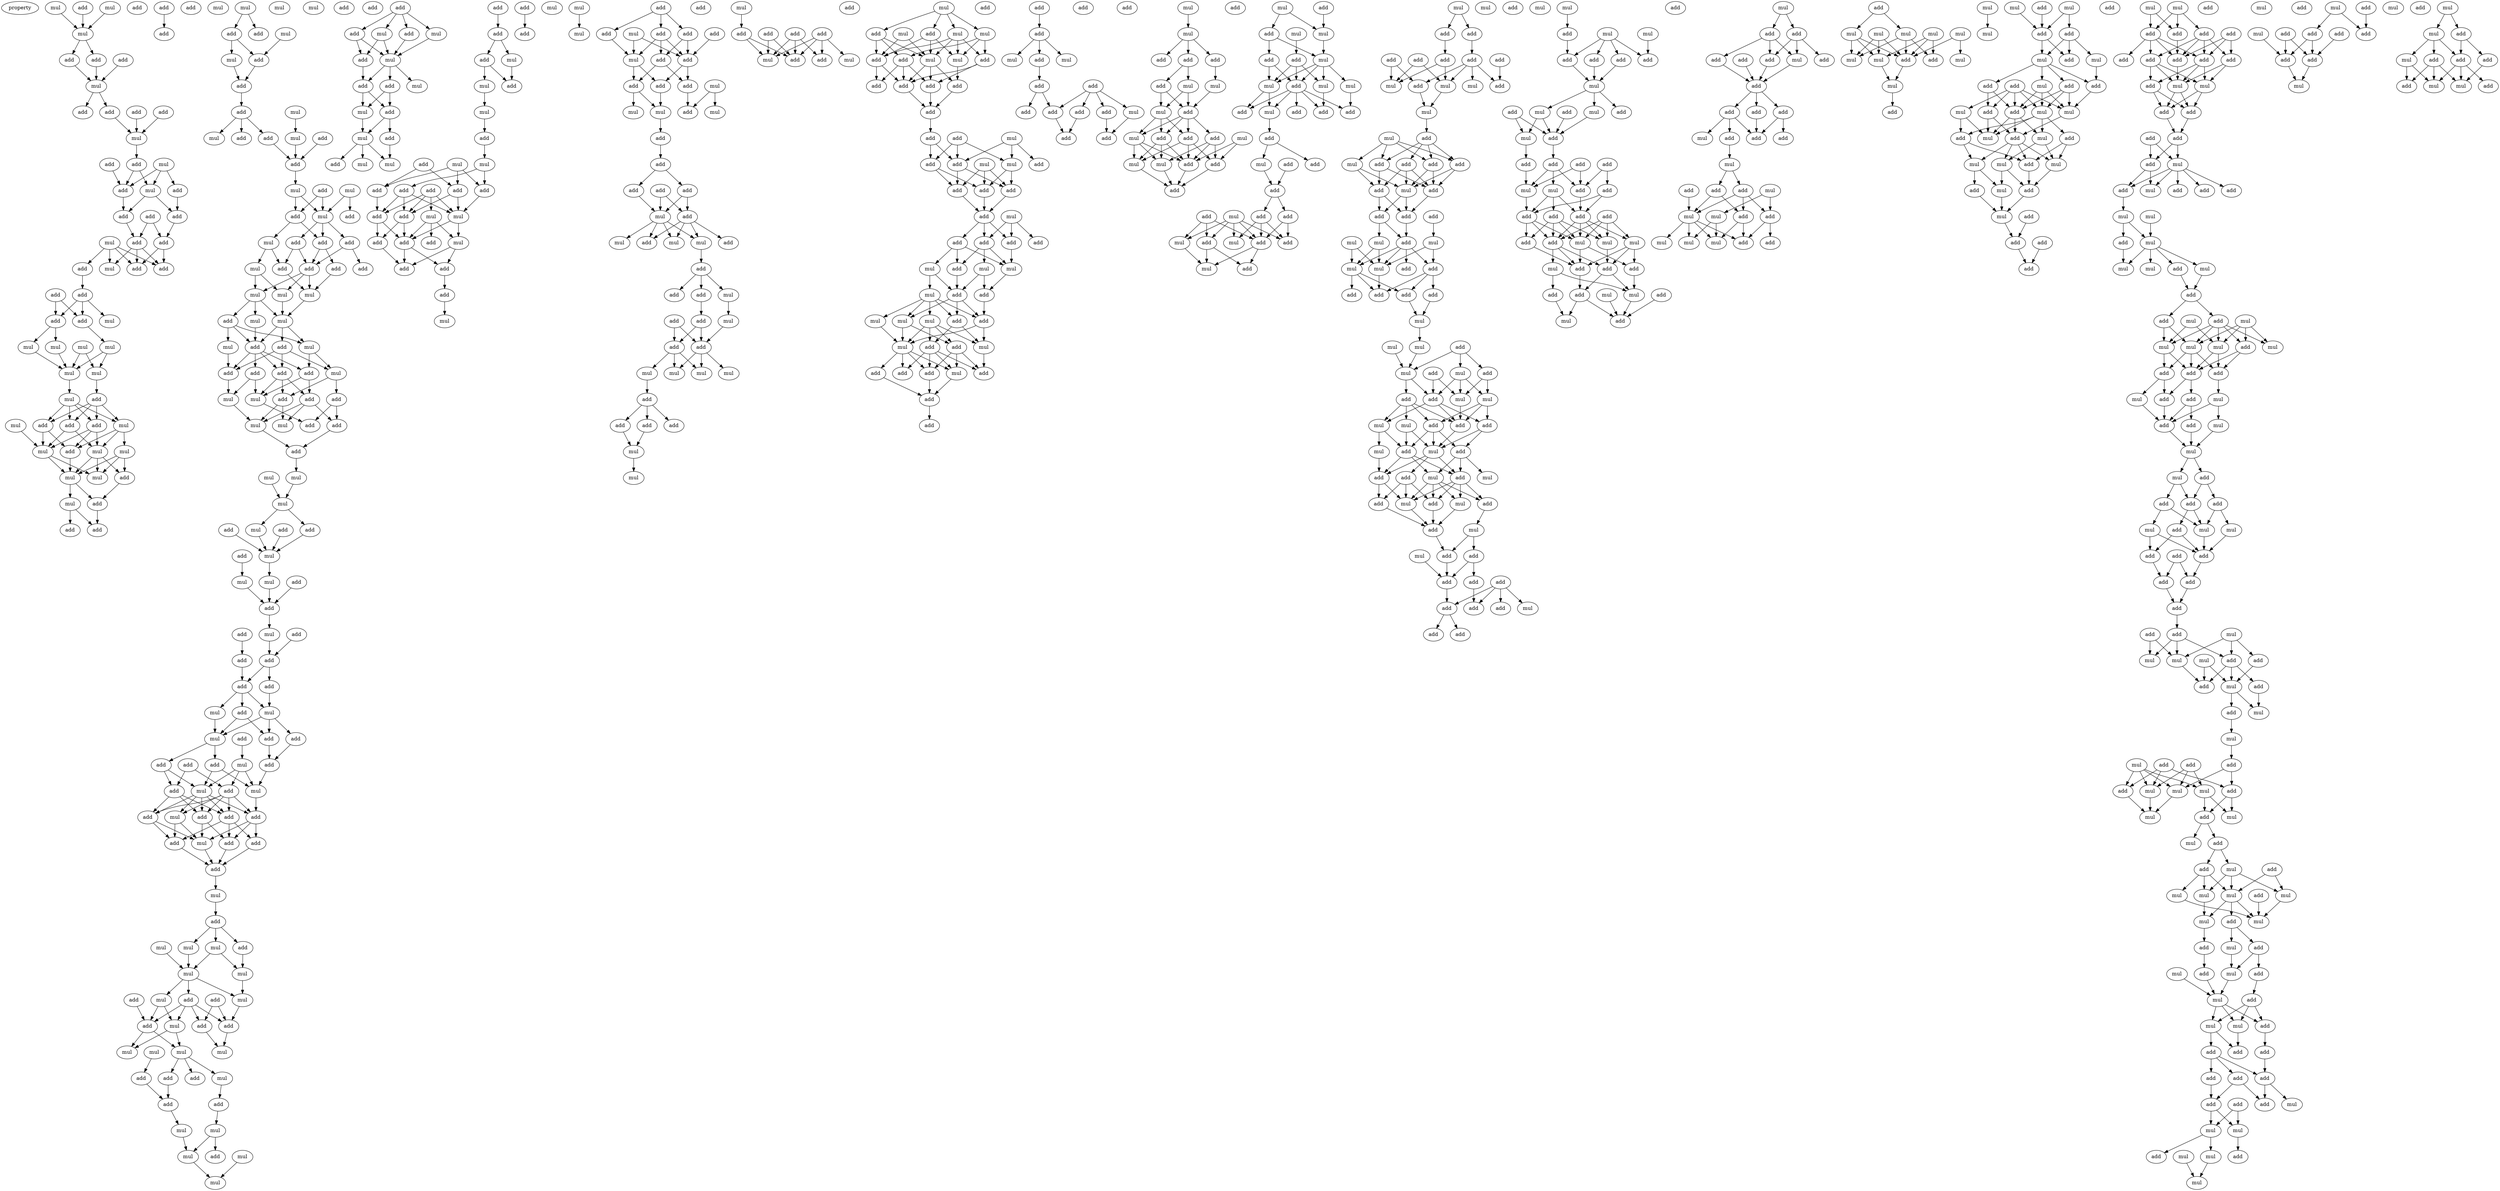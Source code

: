 digraph {
    node [fontcolor=black]
    property [mul=2,lf=1.2]
    0 [ label = mul ];
    1 [ label = add ];
    2 [ label = mul ];
    3 [ label = mul ];
    4 [ label = add ];
    5 [ label = add ];
    6 [ label = add ];
    7 [ label = add ];
    8 [ label = mul ];
    9 [ label = add ];
    10 [ label = add ];
    11 [ label = add ];
    12 [ label = add ];
    13 [ label = add ];
    14 [ label = mul ];
    15 [ label = add ];
    16 [ label = add ];
    17 [ label = mul ];
    18 [ label = add ];
    19 [ label = add ];
    20 [ label = mul ];
    21 [ label = add ];
    22 [ label = add ];
    23 [ label = add ];
    24 [ label = add ];
    25 [ label = add ];
    26 [ label = mul ];
    27 [ label = add ];
    28 [ label = add ];
    29 [ label = add ];
    30 [ label = mul ];
    31 [ label = add ];
    32 [ label = add ];
    33 [ label = add ];
    34 [ label = add ];
    35 [ label = add ];
    36 [ label = mul ];
    37 [ label = add ];
    38 [ label = mul ];
    39 [ label = mul ];
    40 [ label = mul ];
    41 [ label = mul ];
    42 [ label = mul ];
    43 [ label = mul ];
    44 [ label = add ];
    45 [ label = mul ];
    46 [ label = mul ];
    47 [ label = mul ];
    48 [ label = add ];
    49 [ label = add ];
    50 [ label = add ];
    51 [ label = mul ];
    52 [ label = mul ];
    53 [ label = mul ];
    54 [ label = add ];
    55 [ label = mul ];
    56 [ label = add ];
    57 [ label = mul ];
    58 [ label = mul ];
    59 [ label = add ];
    60 [ label = mul ];
    61 [ label = add ];
    62 [ label = add ];
    63 [ label = mul ];
    64 [ label = mul ];
    65 [ label = add ];
    66 [ label = mul ];
    67 [ label = add ];
    68 [ label = mul ];
    69 [ label = add ];
    70 [ label = mul ];
    71 [ label = add ];
    72 [ label = add ];
    73 [ label = mul ];
    74 [ label = mul ];
    75 [ label = add ];
    76 [ label = mul ];
    77 [ label = add ];
    78 [ label = add ];
    79 [ label = add ];
    80 [ label = mul ];
    81 [ label = add ];
    82 [ label = mul ];
    83 [ label = add ];
    84 [ label = add ];
    85 [ label = mul ];
    86 [ label = add ];
    87 [ label = add ];
    88 [ label = add ];
    89 [ label = mul ];
    90 [ label = mul ];
    91 [ label = add ];
    92 [ label = add ];
    93 [ label = add ];
    94 [ label = add ];
    95 [ label = mul ];
    96 [ label = mul ];
    97 [ label = mul ];
    98 [ label = mul ];
    99 [ label = add ];
    100 [ label = mul ];
    101 [ label = mul ];
    102 [ label = add ];
    103 [ label = mul ];
    104 [ label = add ];
    105 [ label = add ];
    106 [ label = add ];
    107 [ label = mul ];
    108 [ label = add ];
    109 [ label = add ];
    110 [ label = add ];
    111 [ label = add ];
    112 [ label = mul ];
    113 [ label = mul ];
    114 [ label = add ];
    115 [ label = mul ];
    116 [ label = add ];
    117 [ label = add ];
    118 [ label = mul ];
    119 [ label = add ];
    120 [ label = add ];
    121 [ label = mul ];
    122 [ label = mul ];
    123 [ label = mul ];
    124 [ label = add ];
    125 [ label = mul ];
    126 [ label = add ];
    127 [ label = add ];
    128 [ label = mul ];
    129 [ label = add ];
    130 [ label = mul ];
    131 [ label = mul ];
    132 [ label = add ];
    133 [ label = add ];
    134 [ label = add ];
    135 [ label = add ];
    136 [ label = mul ];
    137 [ label = add ];
    138 [ label = add ];
    139 [ label = add ];
    140 [ label = add ];
    141 [ label = mul ];
    142 [ label = mul ];
    143 [ label = add ];
    144 [ label = add ];
    145 [ label = mul ];
    146 [ label = add ];
    147 [ label = add ];
    148 [ label = add ];
    149 [ label = add ];
    150 [ label = add ];
    151 [ label = mul ];
    152 [ label = add ];
    153 [ label = mul ];
    154 [ label = add ];
    155 [ label = mul ];
    156 [ label = add ];
    157 [ label = add ];
    158 [ label = add ];
    159 [ label = mul ];
    160 [ label = add ];
    161 [ label = add ];
    162 [ label = mul ];
    163 [ label = add ];
    164 [ label = add ];
    165 [ label = add ];
    166 [ label = add ];
    167 [ label = mul ];
    168 [ label = add ];
    169 [ label = mul ];
    170 [ label = mul ];
    171 [ label = add ];
    172 [ label = mul ];
    173 [ label = mul ];
    174 [ label = mul ];
    175 [ label = mul ];
    176 [ label = mul ];
    177 [ label = add ];
    178 [ label = add ];
    179 [ label = add ];
    180 [ label = mul ];
    181 [ label = add ];
    182 [ label = add ];
    183 [ label = add ];
    184 [ label = mul ];
    185 [ label = mul ];
    186 [ label = mul ];
    187 [ label = mul ];
    188 [ label = add ];
    189 [ label = add ];
    190 [ label = add ];
    191 [ label = mul ];
    192 [ label = add ];
    193 [ label = add ];
    194 [ label = mul ];
    195 [ label = mul ];
    196 [ label = mul ];
    197 [ label = mul ];
    198 [ label = add ];
    199 [ label = mul ];
    200 [ label = add ];
    201 [ label = add ];
    202 [ label = add ];
    203 [ label = add ];
    204 [ label = mul ];
    205 [ label = mul ];
    206 [ label = mul ];
    207 [ label = add ];
    208 [ label = add ];
    209 [ label = mul ];
    210 [ label = add ];
    211 [ label = add ];
    212 [ label = mul ];
    213 [ label = mul ];
    214 [ label = add ];
    215 [ label = add ];
    216 [ label = mul ];
    217 [ label = add ];
    218 [ label = mul ];
    219 [ label = add ];
    220 [ label = add ];
    221 [ label = add ];
    222 [ label = mul ];
    223 [ label = mul ];
    224 [ label = add ];
    225 [ label = add ];
    226 [ label = mul ];
    227 [ label = add ];
    228 [ label = mul ];
    229 [ label = add ];
    230 [ label = mul ];
    231 [ label = add ];
    232 [ label = add ];
    233 [ label = add ];
    234 [ label = add ];
    235 [ label = add ];
    236 [ label = mul ];
    237 [ label = add ];
    238 [ label = add ];
    239 [ label = mul ];
    240 [ label = add ];
    241 [ label = add ];
    242 [ label = mul ];
    243 [ label = add ];
    244 [ label = add ];
    245 [ label = add ];
    246 [ label = mul ];
    247 [ label = add ];
    248 [ label = mul ];
    249 [ label = mul ];
    250 [ label = mul ];
    251 [ label = add ];
    252 [ label = mul ];
    253 [ label = add ];
    254 [ label = add ];
    255 [ label = add ];
    256 [ label = add ];
    257 [ label = add ];
    258 [ label = add ];
    259 [ label = mul ];
    260 [ label = mul ];
    261 [ label = add ];
    262 [ label = add ];
    263 [ label = add ];
    264 [ label = mul ];
    265 [ label = mul ];
    266 [ label = mul ];
    267 [ label = add ];
    268 [ label = add ];
    269 [ label = add ];
    270 [ label = add ];
    271 [ label = add ];
    272 [ label = add ];
    273 [ label = add ];
    274 [ label = mul ];
    275 [ label = add ];
    276 [ label = mul ];
    277 [ label = mul ];
    278 [ label = mul ];
    279 [ label = add ];
    280 [ label = add ];
    281 [ label = add ];
    282 [ label = add ];
    283 [ label = mul ];
    284 [ label = add ];
    285 [ label = mul ];
    286 [ label = add ];
    287 [ label = add ];
    288 [ label = add ];
    289 [ label = add ];
    290 [ label = mul ];
    291 [ label = mul ];
    292 [ label = mul ];
    293 [ label = mul ];
    294 [ label = add ];
    295 [ label = add ];
    296 [ label = add ];
    297 [ label = add ];
    298 [ label = mul ];
    299 [ label = mul ];
    300 [ label = mul ];
    301 [ label = add ];
    302 [ label = add ];
    303 [ label = add ];
    304 [ label = add ];
    305 [ label = add ];
    306 [ label = mul ];
    307 [ label = mul ];
    308 [ label = add ];
    309 [ label = add ];
    310 [ label = mul ];
    311 [ label = mul ];
    312 [ label = mul ];
    313 [ label = mul ];
    314 [ label = add ];
    315 [ label = add ];
    316 [ label = add ];
    317 [ label = add ];
    318 [ label = mul ];
    319 [ label = mul ];
    320 [ label = add ];
    321 [ label = add ];
    322 [ label = add ];
    323 [ label = add ];
    324 [ label = add ];
    325 [ label = add ];
    326 [ label = add ];
    327 [ label = add ];
    328 [ label = add ];
    329 [ label = mul ];
    330 [ label = mul ];
    331 [ label = add ];
    332 [ label = add ];
    333 [ label = mul ];
    334 [ label = add ];
    335 [ label = add ];
    336 [ label = add ];
    337 [ label = add ];
    338 [ label = add ];
    339 [ label = mul ];
    340 [ label = add ];
    341 [ label = add ];
    342 [ label = add ];
    343 [ label = add ];
    344 [ label = add ];
    345 [ label = mul ];
    346 [ label = mul ];
    347 [ label = mul ];
    348 [ label = mul ];
    349 [ label = add ];
    350 [ label = add ];
    351 [ label = add ];
    352 [ label = add ];
    353 [ label = mul ];
    354 [ label = mul ];
    355 [ label = mul ];
    356 [ label = add ];
    357 [ label = mul ];
    358 [ label = add ];
    359 [ label = mul ];
    360 [ label = add ];
    361 [ label = add ];
    362 [ label = add ];
    363 [ label = add ];
    364 [ label = mul ];
    365 [ label = add ];
    366 [ label = add ];
    367 [ label = add ];
    368 [ label = add ];
    369 [ label = add ];
    370 [ label = add ];
    371 [ label = mul ];
    372 [ label = add ];
    373 [ label = mul ];
    374 [ label = add ];
    375 [ label = add ];
    376 [ label = add ];
    377 [ label = add ];
    378 [ label = add ];
    379 [ label = add ];
    380 [ label = mul ];
    381 [ label = add ];
    382 [ label = mul ];
    383 [ label = add ];
    384 [ label = mul ];
    385 [ label = add ];
    386 [ label = add ];
    387 [ label = add ];
    388 [ label = add ];
    389 [ label = add ];
    390 [ label = mul ];
    391 [ label = mul ];
    392 [ label = mul ];
    393 [ label = add ];
    394 [ label = add ];
    395 [ label = add ];
    396 [ label = add ];
    397 [ label = mul ];
    398 [ label = mul ];
    399 [ label = mul ];
    400 [ label = mul ];
    401 [ label = add ];
    402 [ label = add ];
    403 [ label = add ];
    404 [ label = mul ];
    405 [ label = add ];
    406 [ label = add ];
    407 [ label = mul ];
    408 [ label = mul ];
    409 [ label = add ];
    410 [ label = mul ];
    411 [ label = add ];
    412 [ label = add ];
    413 [ label = mul ];
    414 [ label = mul ];
    415 [ label = mul ];
    416 [ label = add ];
    417 [ label = mul ];
    418 [ label = add ];
    419 [ label = add ];
    420 [ label = add ];
    421 [ label = add ];
    422 [ label = mul ];
    423 [ label = add ];
    424 [ label = add ];
    425 [ label = add ];
    426 [ label = add ];
    427 [ label = add ];
    428 [ label = add ];
    429 [ label = mul ];
    430 [ label = add ];
    431 [ label = mul ];
    432 [ label = add ];
    433 [ label = add ];
    434 [ label = mul ];
    435 [ label = mul ];
    436 [ label = add ];
    437 [ label = mul ];
    438 [ label = add ];
    439 [ label = add ];
    440 [ label = add ];
    441 [ label = add ];
    442 [ label = add ];
    443 [ label = add ];
    444 [ label = add ];
    445 [ label = mul ];
    446 [ label = add ];
    447 [ label = mul ];
    448 [ label = mul ];
    449 [ label = add ];
    450 [ label = mul ];
    451 [ label = mul ];
    452 [ label = add ];
    453 [ label = mul ];
    454 [ label = add ];
    455 [ label = add ];
    456 [ label = add ];
    457 [ label = add ];
    458 [ label = mul ];
    459 [ label = add ];
    460 [ label = mul ];
    461 [ label = add ];
    462 [ label = add ];
    463 [ label = add ];
    464 [ label = add ];
    465 [ label = add ];
    466 [ label = mul ];
    467 [ label = add ];
    468 [ label = mul ];
    469 [ label = mul ];
    470 [ label = mul ];
    471 [ label = add ];
    472 [ label = mul ];
    473 [ label = add ];
    474 [ label = add ];
    475 [ label = add ];
    476 [ label = add ];
    477 [ label = mul ];
    478 [ label = add ];
    479 [ label = mul ];
    480 [ label = mul ];
    481 [ label = mul ];
    482 [ label = add ];
    483 [ label = add ];
    484 [ label = mul ];
    485 [ label = mul ];
    486 [ label = add ];
    487 [ label = add ];
    488 [ label = add ];
    489 [ label = mul ];
    490 [ label = mul ];
    491 [ label = mul ];
    492 [ label = mul ];
    493 [ label = add ];
    494 [ label = add ];
    495 [ label = add ];
    496 [ label = mul ];
    497 [ label = add ];
    498 [ label = mul ];
    499 [ label = add ];
    500 [ label = mul ];
    501 [ label = add ];
    502 [ label = mul ];
    503 [ label = add ];
    504 [ label = add ];
    505 [ label = add ];
    506 [ label = add ];
    507 [ label = mul ];
    508 [ label = add ];
    509 [ label = mul ];
    510 [ label = add ];
    511 [ label = mul ];
    512 [ label = add ];
    513 [ label = add ];
    514 [ label = mul ];
    515 [ label = add ];
    516 [ label = add ];
    517 [ label = add ];
    518 [ label = add ];
    519 [ label = add ];
    520 [ label = add ];
    521 [ label = mul ];
    522 [ label = add ];
    523 [ label = add ];
    524 [ label = mul ];
    525 [ label = mul ];
    526 [ label = mul ];
    527 [ label = add ];
    528 [ label = add ];
    529 [ label = add ];
    530 [ label = add ];
    531 [ label = add ];
    532 [ label = add ];
    533 [ label = mul ];
    534 [ label = add ];
    535 [ label = add ];
    536 [ label = mul ];
    537 [ label = mul ];
    538 [ label = add ];
    539 [ label = mul ];
    540 [ label = add ];
    541 [ label = add ];
    542 [ label = add ];
    543 [ label = add ];
    544 [ label = add ];
    545 [ label = mul ];
    546 [ label = mul ];
    547 [ label = add ];
    548 [ label = add ];
    549 [ label = add ];
    550 [ label = add ];
    551 [ label = add ];
    552 [ label = add ];
    553 [ label = mul ];
    554 [ label = mul ];
    555 [ label = add ];
    556 [ label = add ];
    557 [ label = mul ];
    558 [ label = mul ];
    559 [ label = add ];
    560 [ label = add ];
    561 [ label = add ];
    562 [ label = add ];
    563 [ label = mul ];
    564 [ label = mul ];
    565 [ label = add ];
    566 [ label = add ];
    567 [ label = mul ];
    568 [ label = add ];
    569 [ label = mul ];
    570 [ label = add ];
    571 [ label = add ];
    572 [ label = add ];
    573 [ label = mul ];
    574 [ label = add ];
    575 [ label = add ];
    576 [ label = add ];
    577 [ label = add ];
    578 [ label = add ];
    579 [ label = add ];
    580 [ label = add ];
    581 [ label = mul ];
    582 [ label = add ];
    583 [ label = add ];
    584 [ label = add ];
    585 [ label = mul ];
    586 [ label = add ];
    587 [ label = add ];
    588 [ label = add ];
    589 [ label = mul ];
    590 [ label = mul ];
    591 [ label = add ];
    592 [ label = add ];
    593 [ label = mul ];
    594 [ label = mul ];
    595 [ label = add ];
    596 [ label = add ];
    597 [ label = mul ];
    598 [ label = mul ];
    599 [ label = add ];
    600 [ label = mul ];
    601 [ label = mul ];
    602 [ label = mul ];
    603 [ label = mul ];
    604 [ label = mul ];
    605 [ label = mul ];
    606 [ label = mul ];
    607 [ label = add ];
    608 [ label = mul ];
    609 [ label = add ];
    610 [ label = mul ];
    611 [ label = add ];
    612 [ label = mul ];
    613 [ label = add ];
    614 [ label = mul ];
    615 [ label = mul ];
    616 [ label = mul ];
    617 [ label = add ];
    618 [ label = add ];
    619 [ label = add ];
    620 [ label = add ];
    621 [ label = mul ];
    622 [ label = mul ];
    623 [ label = add ];
    624 [ label = add ];
    625 [ label = add ];
    626 [ label = add ];
    627 [ label = mul ];
    628 [ label = add ];
    629 [ label = add ];
    630 [ label = mul ];
    631 [ label = mul ];
    632 [ label = mul ];
    633 [ label = add ];
    634 [ label = mul ];
    635 [ label = mul ];
    636 [ label = add ];
    637 [ label = add ];
    638 [ label = mul ];
    639 [ label = mul ];
    640 [ label = add ];
    641 [ label = mul ];
    642 [ label = add ];
    643 [ label = add ];
    644 [ label = mul ];
    645 [ label = mul ];
    646 [ label = add ];
    647 [ label = add ];
    648 [ label = add ];
    649 [ label = mul ];
    650 [ label = mul ];
    651 [ label = add ];
    652 [ label = add ];
    653 [ label = add ];
    654 [ label = add ];
    655 [ label = add ];
    656 [ label = add ];
    657 [ label = add ];
    658 [ label = add ];
    659 [ label = add ];
    660 [ label = add ];
    661 [ label = mul ];
    662 [ label = add ];
    663 [ label = mul ];
    664 [ label = add ];
    665 [ label = add ];
    666 [ label = add ];
    667 [ label = add ];
    668 [ label = add ];
    669 [ label = add ];
    670 [ label = mul ];
    671 [ label = mul ];
    672 [ label = add ];
    673 [ label = add ];
    674 [ label = add ];
    675 [ label = add ];
    676 [ label = mul ];
    677 [ label = mul ];
    678 [ label = mul ];
    679 [ label = add ];
    680 [ label = mul ];
    681 [ label = add ];
    682 [ label = mul ];
    683 [ label = mul ];
    684 [ label = add ];
    685 [ label = add ];
    686 [ label = mul ];
    687 [ label = mul ];
    688 [ label = add ];
    689 [ label = mul ];
    690 [ label = mul ];
    691 [ label = mul ];
    692 [ label = add ];
    693 [ label = mul ];
    694 [ label = add ];
    695 [ label = add ];
    696 [ label = add ];
    697 [ label = add ];
    698 [ label = add ];
    699 [ label = mul ];
    700 [ label = mul ];
    701 [ label = add ];
    702 [ label = add ];
    703 [ label = mul ];
    704 [ label = mul ];
    705 [ label = add ];
    706 [ label = mul ];
    707 [ label = add ];
    708 [ label = add ];
    709 [ label = add ];
    710 [ label = mul ];
    711 [ label = mul ];
    712 [ label = add ];
    713 [ label = mul ];
    714 [ label = add ];
    715 [ label = add ];
    716 [ label = add ];
    717 [ label = add ];
    718 [ label = add ];
    719 [ label = add ];
    720 [ label = mul ];
    721 [ label = add ];
    722 [ label = add ];
    723 [ label = mul ];
    724 [ label = add ];
    725 [ label = mul ];
    726 [ label = mul ];
    727 [ label = add ];
    728 [ label = add ];
    729 [ label = mul ];
    730 [ label = add ];
    731 [ label = mul ];
    732 [ label = add ];
    733 [ label = mul ];
    734 [ label = add ];
    735 [ label = add ];
    736 [ label = mul ];
    737 [ label = add ];
    738 [ label = mul ];
    739 [ label = mul ];
    740 [ label = mul ];
    741 [ label = add ];
    742 [ label = add ];
    743 [ label = mul ];
    744 [ label = add ];
    745 [ label = mul ];
    746 [ label = mul ];
    747 [ label = mul ];
    748 [ label = add ];
    749 [ label = add ];
    750 [ label = mul ];
    751 [ label = add ];
    752 [ label = mul ];
    753 [ label = mul ];
    754 [ label = mul ];
    755 [ label = mul ];
    756 [ label = add ];
    757 [ label = mul ];
    758 [ label = mul ];
    759 [ label = add ];
    760 [ label = mul ];
    761 [ label = add ];
    762 [ label = add ];
    763 [ label = add ];
    764 [ label = add ];
    765 [ label = mul ];
    766 [ label = add ];
    767 [ label = mul ];
    768 [ label = mul ];
    769 [ label = add ];
    770 [ label = mul ];
    771 [ label = add ];
    772 [ label = mul ];
    773 [ label = add ];
    774 [ label = add ];
    775 [ label = add ];
    776 [ label = add ];
    777 [ label = add ];
    778 [ label = add ];
    779 [ label = add ];
    780 [ label = add ];
    781 [ label = add ];
    782 [ label = mul ];
    783 [ label = mul ];
    784 [ label = mul ];
    785 [ label = mul ];
    786 [ label = add ];
    787 [ label = add ];
    788 [ label = mul ];
    789 [ label = mul ];
    790 [ label = mul ];
    791 [ label = add ];
    792 [ label = mul ];
    793 [ label = add ];
    794 [ label = add ];
    795 [ label = add ];
    796 [ label = add ];
    797 [ label = add ];
    798 [ label = add ];
    799 [ label = mul ];
    800 [ label = mul ];
    801 [ label = add ];
    802 [ label = mul ];
    803 [ label = mul ];
    804 [ label = add ];
    805 [ label = add ];
    806 [ label = mul ];
    807 [ label = add ];
    808 [ label = add ];
    809 [ label = mul ];
    810 [ label = mul ];
    811 [ label = add ];
    812 [ label = add ];
    0 -> 3 [ name = 0 ];
    1 -> 3 [ name = 1 ];
    2 -> 3 [ name = 2 ];
    3 -> 4 [ name = 3 ];
    3 -> 6 [ name = 4 ];
    4 -> 8 [ name = 5 ];
    6 -> 8 [ name = 6 ];
    7 -> 8 [ name = 7 ];
    8 -> 10 [ name = 8 ];
    8 -> 13 [ name = 9 ];
    9 -> 15 [ name = 10 ];
    11 -> 14 [ name = 11 ];
    12 -> 14 [ name = 12 ];
    13 -> 14 [ name = 13 ];
    14 -> 18 [ name = 14 ];
    16 -> 19 [ name = 15 ];
    17 -> 19 [ name = 16 ];
    17 -> 20 [ name = 17 ];
    17 -> 21 [ name = 18 ];
    18 -> 19 [ name = 19 ];
    18 -> 20 [ name = 20 ];
    19 -> 24 [ name = 21 ];
    20 -> 22 [ name = 22 ];
    20 -> 24 [ name = 23 ];
    21 -> 22 [ name = 24 ];
    22 -> 27 [ name = 25 ];
    23 -> 25 [ name = 26 ];
    23 -> 27 [ name = 27 ];
    24 -> 25 [ name = 28 ];
    25 -> 29 [ name = 29 ];
    25 -> 30 [ name = 30 ];
    25 -> 31 [ name = 31 ];
    26 -> 28 [ name = 32 ];
    26 -> 29 [ name = 33 ];
    26 -> 30 [ name = 34 ];
    26 -> 31 [ name = 35 ];
    27 -> 29 [ name = 36 ];
    27 -> 31 [ name = 37 ];
    28 -> 32 [ name = 38 ];
    32 -> 34 [ name = 39 ];
    32 -> 35 [ name = 40 ];
    32 -> 36 [ name = 41 ];
    33 -> 34 [ name = 42 ];
    33 -> 35 [ name = 43 ];
    34 -> 38 [ name = 44 ];
    35 -> 39 [ name = 45 ];
    35 -> 41 [ name = 46 ];
    38 -> 42 [ name = 47 ];
    38 -> 43 [ name = 48 ];
    39 -> 43 [ name = 49 ];
    40 -> 42 [ name = 50 ];
    40 -> 43 [ name = 51 ];
    41 -> 43 [ name = 52 ];
    42 -> 44 [ name = 53 ];
    43 -> 45 [ name = 54 ];
    44 -> 47 [ name = 55 ];
    44 -> 48 [ name = 56 ];
    44 -> 49 [ name = 57 ];
    44 -> 50 [ name = 58 ];
    45 -> 47 [ name = 59 ];
    45 -> 48 [ name = 60 ];
    45 -> 49 [ name = 61 ];
    45 -> 50 [ name = 62 ];
    46 -> 51 [ name = 63 ];
    47 -> 52 [ name = 64 ];
    47 -> 53 [ name = 65 ];
    47 -> 54 [ name = 66 ];
    48 -> 51 [ name = 67 ];
    48 -> 53 [ name = 68 ];
    48 -> 54 [ name = 69 ];
    49 -> 51 [ name = 70 ];
    49 -> 53 [ name = 71 ];
    50 -> 51 [ name = 72 ];
    50 -> 54 [ name = 73 ];
    51 -> 55 [ name = 74 ];
    51 -> 57 [ name = 75 ];
    52 -> 55 [ name = 76 ];
    52 -> 56 [ name = 77 ];
    52 -> 57 [ name = 78 ];
    53 -> 55 [ name = 79 ];
    53 -> 56 [ name = 80 ];
    53 -> 57 [ name = 81 ];
    54 -> 55 [ name = 82 ];
    55 -> 58 [ name = 83 ];
    55 -> 59 [ name = 84 ];
    56 -> 59 [ name = 85 ];
    58 -> 61 [ name = 86 ];
    58 -> 62 [ name = 87 ];
    59 -> 62 [ name = 88 ];
    63 -> 65 [ name = 89 ];
    63 -> 67 [ name = 90 ];
    66 -> 69 [ name = 91 ];
    67 -> 68 [ name = 92 ];
    67 -> 69 [ name = 93 ];
    68 -> 71 [ name = 94 ];
    69 -> 71 [ name = 95 ];
    71 -> 72 [ name = 96 ];
    72 -> 74 [ name = 97 ];
    72 -> 75 [ name = 98 ];
    72 -> 77 [ name = 99 ];
    73 -> 76 [ name = 100 ];
    75 -> 79 [ name = 101 ];
    76 -> 79 [ name = 102 ];
    78 -> 79 [ name = 103 ];
    79 -> 82 [ name = 104 ];
    80 -> 84 [ name = 105 ];
    80 -> 85 [ name = 106 ];
    81 -> 83 [ name = 107 ];
    81 -> 85 [ name = 108 ];
    82 -> 83 [ name = 109 ];
    82 -> 85 [ name = 110 ];
    83 -> 88 [ name = 111 ];
    83 -> 89 [ name = 112 ];
    85 -> 86 [ name = 113 ];
    85 -> 87 [ name = 114 ];
    85 -> 88 [ name = 115 ];
    86 -> 91 [ name = 116 ];
    86 -> 92 [ name = 117 ];
    87 -> 92 [ name = 118 ];
    87 -> 93 [ name = 119 ];
    88 -> 92 [ name = 120 ];
    88 -> 94 [ name = 121 ];
    89 -> 90 [ name = 122 ];
    89 -> 91 [ name = 123 ];
    90 -> 96 [ name = 124 ];
    90 -> 97 [ name = 125 ];
    91 -> 95 [ name = 126 ];
    92 -> 95 [ name = 127 ];
    92 -> 96 [ name = 128 ];
    92 -> 97 [ name = 129 ];
    94 -> 95 [ name = 130 ];
    95 -> 100 [ name = 131 ];
    96 -> 100 [ name = 132 ];
    97 -> 98 [ name = 133 ];
    97 -> 99 [ name = 134 ];
    97 -> 100 [ name = 135 ];
    98 -> 104 [ name = 136 ];
    99 -> 101 [ name = 137 ];
    99 -> 103 [ name = 138 ];
    99 -> 104 [ name = 139 ];
    100 -> 101 [ name = 140 ];
    100 -> 102 [ name = 141 ];
    100 -> 104 [ name = 142 ];
    101 -> 106 [ name = 143 ];
    101 -> 107 [ name = 144 ];
    102 -> 107 [ name = 145 ];
    102 -> 108 [ name = 146 ];
    102 -> 109 [ name = 147 ];
    103 -> 109 [ name = 148 ];
    104 -> 105 [ name = 149 ];
    104 -> 106 [ name = 150 ];
    104 -> 108 [ name = 151 ];
    104 -> 109 [ name = 152 ];
    105 -> 112 [ name = 153 ];
    105 -> 113 [ name = 154 ];
    106 -> 110 [ name = 155 ];
    106 -> 112 [ name = 156 ];
    107 -> 111 [ name = 157 ];
    107 -> 114 [ name = 158 ];
    108 -> 110 [ name = 159 ];
    108 -> 112 [ name = 160 ];
    108 -> 114 [ name = 161 ];
    109 -> 113 [ name = 162 ];
    110 -> 115 [ name = 163 ];
    110 -> 116 [ name = 164 ];
    110 -> 118 [ name = 165 ];
    111 -> 116 [ name = 166 ];
    111 -> 117 [ name = 167 ];
    112 -> 117 [ name = 168 ];
    113 -> 115 [ name = 169 ];
    114 -> 115 [ name = 170 ];
    114 -> 118 [ name = 171 ];
    115 -> 119 [ name = 172 ];
    116 -> 119 [ name = 173 ];
    119 -> 122 [ name = 174 ];
    121 -> 123 [ name = 175 ];
    122 -> 123 [ name = 176 ];
    123 -> 125 [ name = 177 ];
    123 -> 127 [ name = 178 ];
    124 -> 128 [ name = 179 ];
    125 -> 128 [ name = 180 ];
    126 -> 128 [ name = 181 ];
    127 -> 128 [ name = 182 ];
    128 -> 131 [ name = 183 ];
    129 -> 130 [ name = 184 ];
    130 -> 133 [ name = 185 ];
    131 -> 133 [ name = 186 ];
    132 -> 133 [ name = 187 ];
    133 -> 136 [ name = 188 ];
    134 -> 138 [ name = 189 ];
    135 -> 137 [ name = 190 ];
    136 -> 138 [ name = 191 ];
    137 -> 139 [ name = 192 ];
    138 -> 139 [ name = 193 ];
    138 -> 140 [ name = 194 ];
    139 -> 141 [ name = 195 ];
    139 -> 142 [ name = 196 ];
    139 -> 143 [ name = 197 ];
    140 -> 142 [ name = 198 ];
    141 -> 145 [ name = 199 ];
    142 -> 144 [ name = 200 ];
    142 -> 145 [ name = 201 ];
    142 -> 147 [ name = 202 ];
    143 -> 145 [ name = 203 ];
    143 -> 147 [ name = 204 ];
    144 -> 152 [ name = 205 ];
    145 -> 148 [ name = 206 ];
    145 -> 150 [ name = 207 ];
    146 -> 151 [ name = 208 ];
    147 -> 152 [ name = 209 ];
    148 -> 153 [ name = 210 ];
    148 -> 155 [ name = 211 ];
    149 -> 154 [ name = 212 ];
    149 -> 156 [ name = 213 ];
    150 -> 155 [ name = 214 ];
    150 -> 156 [ name = 215 ];
    151 -> 153 [ name = 216 ];
    151 -> 154 [ name = 217 ];
    151 -> 155 [ name = 218 ];
    152 -> 153 [ name = 219 ];
    153 -> 157 [ name = 220 ];
    154 -> 157 [ name = 221 ];
    154 -> 158 [ name = 222 ];
    154 -> 159 [ name = 223 ];
    154 -> 160 [ name = 224 ];
    154 -> 161 [ name = 225 ];
    155 -> 157 [ name = 226 ];
    155 -> 158 [ name = 227 ];
    155 -> 159 [ name = 228 ];
    155 -> 160 [ name = 229 ];
    155 -> 161 [ name = 230 ];
    156 -> 158 [ name = 231 ];
    156 -> 160 [ name = 232 ];
    156 -> 161 [ name = 233 ];
    157 -> 162 [ name = 234 ];
    157 -> 164 [ name = 235 ];
    157 -> 165 [ name = 236 ];
    158 -> 162 [ name = 237 ];
    158 -> 165 [ name = 238 ];
    159 -> 162 [ name = 239 ];
    159 -> 163 [ name = 240 ];
    160 -> 163 [ name = 241 ];
    160 -> 164 [ name = 242 ];
    160 -> 165 [ name = 243 ];
    161 -> 162 [ name = 244 ];
    161 -> 163 [ name = 245 ];
    162 -> 166 [ name = 246 ];
    163 -> 166 [ name = 247 ];
    164 -> 166 [ name = 248 ];
    165 -> 166 [ name = 249 ];
    166 -> 167 [ name = 250 ];
    167 -> 168 [ name = 251 ];
    168 -> 170 [ name = 252 ];
    168 -> 171 [ name = 253 ];
    168 -> 172 [ name = 254 ];
    169 -> 173 [ name = 255 ];
    170 -> 173 [ name = 256 ];
    171 -> 174 [ name = 257 ];
    172 -> 173 [ name = 258 ];
    172 -> 174 [ name = 259 ];
    173 -> 175 [ name = 260 ];
    173 -> 176 [ name = 261 ];
    173 -> 177 [ name = 262 ];
    174 -> 176 [ name = 263 ];
    175 -> 180 [ name = 264 ];
    175 -> 181 [ name = 265 ];
    176 -> 183 [ name = 266 ];
    177 -> 180 [ name = 267 ];
    177 -> 181 [ name = 268 ];
    177 -> 182 [ name = 269 ];
    177 -> 183 [ name = 270 ];
    178 -> 182 [ name = 271 ];
    178 -> 183 [ name = 272 ];
    179 -> 181 [ name = 273 ];
    180 -> 184 [ name = 274 ];
    180 -> 187 [ name = 275 ];
    181 -> 184 [ name = 276 ];
    181 -> 187 [ name = 277 ];
    182 -> 185 [ name = 278 ];
    183 -> 185 [ name = 279 ];
    186 -> 189 [ name = 280 ];
    187 -> 188 [ name = 281 ];
    187 -> 190 [ name = 282 ];
    187 -> 191 [ name = 283 ];
    188 -> 193 [ name = 284 ];
    189 -> 193 [ name = 285 ];
    191 -> 192 [ name = 286 ];
    192 -> 195 [ name = 287 ];
    193 -> 194 [ name = 288 ];
    194 -> 197 [ name = 289 ];
    195 -> 197 [ name = 290 ];
    195 -> 198 [ name = 291 ];
    196 -> 199 [ name = 292 ];
    197 -> 199 [ name = 293 ];
    201 -> 202 [ name = 294 ];
    201 -> 203 [ name = 295 ];
    201 -> 204 [ name = 296 ];
    201 -> 205 [ name = 297 ];
    202 -> 206 [ name = 298 ];
    202 -> 207 [ name = 299 ];
    203 -> 206 [ name = 300 ];
    204 -> 206 [ name = 301 ];
    204 -> 207 [ name = 302 ];
    205 -> 206 [ name = 303 ];
    206 -> 208 [ name = 304 ];
    206 -> 209 [ name = 305 ];
    206 -> 210 [ name = 306 ];
    207 -> 208 [ name = 307 ];
    208 -> 211 [ name = 308 ];
    208 -> 212 [ name = 309 ];
    210 -> 211 [ name = 310 ];
    210 -> 212 [ name = 311 ];
    211 -> 213 [ name = 312 ];
    211 -> 214 [ name = 313 ];
    212 -> 213 [ name = 314 ];
    213 -> 216 [ name = 315 ];
    213 -> 217 [ name = 316 ];
    213 -> 218 [ name = 317 ];
    214 -> 218 [ name = 318 ];
    215 -> 219 [ name = 319 ];
    219 -> 220 [ name = 320 ];
    219 -> 222 [ name = 321 ];
    220 -> 223 [ name = 322 ];
    220 -> 224 [ name = 323 ];
    221 -> 225 [ name = 324 ];
    222 -> 224 [ name = 325 ];
    223 -> 226 [ name = 326 ];
    226 -> 227 [ name = 327 ];
    227 -> 230 [ name = 328 ];
    228 -> 232 [ name = 329 ];
    228 -> 234 [ name = 330 ];
    228 -> 235 [ name = 331 ];
    229 -> 234 [ name = 332 ];
    229 -> 235 [ name = 333 ];
    230 -> 232 [ name = 334 ];
    230 -> 233 [ name = 335 ];
    231 -> 236 [ name = 336 ];
    231 -> 237 [ name = 337 ];
    231 -> 238 [ name = 338 ];
    231 -> 239 [ name = 339 ];
    232 -> 236 [ name = 340 ];
    233 -> 236 [ name = 341 ];
    233 -> 237 [ name = 342 ];
    233 -> 238 [ name = 343 ];
    234 -> 236 [ name = 344 ];
    234 -> 237 [ name = 345 ];
    235 -> 238 [ name = 346 ];
    236 -> 240 [ name = 347 ];
    236 -> 242 [ name = 348 ];
    237 -> 240 [ name = 349 ];
    237 -> 243 [ name = 350 ];
    238 -> 240 [ name = 351 ];
    238 -> 243 [ name = 352 ];
    239 -> 240 [ name = 353 ];
    239 -> 241 [ name = 354 ];
    239 -> 242 [ name = 355 ];
    240 -> 244 [ name = 356 ];
    240 -> 245 [ name = 357 ];
    242 -> 244 [ name = 358 ];
    242 -> 245 [ name = 359 ];
    243 -> 245 [ name = 360 ];
    244 -> 247 [ name = 361 ];
    247 -> 249 [ name = 362 ];
    248 -> 250 [ name = 363 ];
    251 -> 253 [ name = 364 ];
    251 -> 254 [ name = 365 ];
    251 -> 255 [ name = 366 ];
    252 -> 257 [ name = 367 ];
    252 -> 259 [ name = 368 ];
    253 -> 257 [ name = 369 ];
    253 -> 258 [ name = 370 ];
    253 -> 259 [ name = 371 ];
    254 -> 257 [ name = 372 ];
    254 -> 258 [ name = 373 ];
    255 -> 259 [ name = 374 ];
    256 -> 257 [ name = 375 ];
    257 -> 262 [ name = 376 ];
    257 -> 263 [ name = 377 ];
    258 -> 261 [ name = 378 ];
    258 -> 263 [ name = 379 ];
    259 -> 261 [ name = 380 ];
    259 -> 262 [ name = 381 ];
    260 -> 264 [ name = 382 ];
    260 -> 267 [ name = 383 ];
    261 -> 265 [ name = 384 ];
    261 -> 266 [ name = 385 ];
    262 -> 266 [ name = 386 ];
    263 -> 267 [ name = 387 ];
    266 -> 268 [ name = 388 ];
    268 -> 269 [ name = 389 ];
    269 -> 271 [ name = 390 ];
    269 -> 272 [ name = 391 ];
    270 -> 273 [ name = 392 ];
    270 -> 274 [ name = 393 ];
    271 -> 273 [ name = 394 ];
    271 -> 274 [ name = 395 ];
    272 -> 274 [ name = 396 ];
    273 -> 275 [ name = 397 ];
    273 -> 277 [ name = 398 ];
    273 -> 278 [ name = 399 ];
    273 -> 279 [ name = 400 ];
    274 -> 276 [ name = 401 ];
    274 -> 277 [ name = 402 ];
    274 -> 278 [ name = 403 ];
    274 -> 279 [ name = 404 ];
    278 -> 281 [ name = 405 ];
    281 -> 282 [ name = 406 ];
    281 -> 283 [ name = 407 ];
    281 -> 284 [ name = 408 ];
    283 -> 285 [ name = 409 ];
    284 -> 286 [ name = 410 ];
    285 -> 289 [ name = 411 ];
    286 -> 288 [ name = 412 ];
    286 -> 289 [ name = 413 ];
    287 -> 288 [ name = 414 ];
    287 -> 289 [ name = 415 ];
    288 -> 290 [ name = 416 ];
    288 -> 292 [ name = 417 ];
    288 -> 293 [ name = 418 ];
    289 -> 290 [ name = 419 ];
    289 -> 291 [ name = 420 ];
    289 -> 292 [ name = 421 ];
    293 -> 294 [ name = 422 ];
    294 -> 295 [ name = 423 ];
    294 -> 296 [ name = 424 ];
    294 -> 297 [ name = 425 ];
    295 -> 298 [ name = 426 ];
    297 -> 298 [ name = 427 ];
    298 -> 299 [ name = 428 ];
    300 -> 303 [ name = 429 ];
    301 -> 306 [ name = 430 ];
    301 -> 308 [ name = 431 ];
    301 -> 309 [ name = 432 ];
    302 -> 306 [ name = 433 ];
    302 -> 307 [ name = 434 ];
    302 -> 308 [ name = 435 ];
    302 -> 309 [ name = 436 ];
    303 -> 306 [ name = 437 ];
    303 -> 308 [ name = 438 ];
    304 -> 306 [ name = 439 ];
    304 -> 308 [ name = 440 ];
    310 -> 312 [ name = 441 ];
    310 -> 313 [ name = 442 ];
    310 -> 314 [ name = 443 ];
    310 -> 315 [ name = 444 ];
    311 -> 317 [ name = 445 ];
    311 -> 318 [ name = 446 ];
    312 -> 316 [ name = 447 ];
    312 -> 317 [ name = 448 ];
    312 -> 318 [ name = 449 ];
    312 -> 319 [ name = 450 ];
    313 -> 316 [ name = 451 ];
    313 -> 319 [ name = 452 ];
    313 -> 320 [ name = 453 ];
    314 -> 317 [ name = 454 ];
    314 -> 318 [ name = 455 ];
    314 -> 319 [ name = 456 ];
    315 -> 317 [ name = 457 ];
    315 -> 318 [ name = 458 ];
    315 -> 320 [ name = 459 ];
    316 -> 321 [ name = 460 ];
    316 -> 322 [ name = 461 ];
    317 -> 322 [ name = 462 ];
    317 -> 324 [ name = 463 ];
    318 -> 321 [ name = 464 ];
    318 -> 322 [ name = 465 ];
    318 -> 323 [ name = 466 ];
    319 -> 323 [ name = 467 ];
    320 -> 321 [ name = 468 ];
    320 -> 322 [ name = 469 ];
    320 -> 324 [ name = 470 ];
    321 -> 325 [ name = 471 ];
    322 -> 325 [ name = 472 ];
    323 -> 325 [ name = 473 ];
    325 -> 326 [ name = 474 ];
    326 -> 332 [ name = 475 ];
    326 -> 334 [ name = 476 ];
    327 -> 330 [ name = 477 ];
    327 -> 332 [ name = 478 ];
    327 -> 334 [ name = 479 ];
    329 -> 330 [ name = 480 ];
    329 -> 331 [ name = 481 ];
    329 -> 334 [ name = 482 ];
    330 -> 335 [ name = 483 ];
    330 -> 337 [ name = 484 ];
    332 -> 335 [ name = 485 ];
    332 -> 336 [ name = 486 ];
    333 -> 335 [ name = 487 ];
    333 -> 336 [ name = 488 ];
    333 -> 337 [ name = 489 ];
    334 -> 336 [ name = 490 ];
    334 -> 337 [ name = 491 ];
    335 -> 338 [ name = 492 ];
    336 -> 338 [ name = 493 ];
    337 -> 338 [ name = 494 ];
    338 -> 341 [ name = 495 ];
    338 -> 342 [ name = 496 ];
    338 -> 343 [ name = 497 ];
    339 -> 340 [ name = 498 ];
    339 -> 341 [ name = 499 ];
    339 -> 343 [ name = 500 ];
    341 -> 344 [ name = 501 ];
    341 -> 346 [ name = 502 ];
    341 -> 347 [ name = 503 ];
    342 -> 344 [ name = 504 ];
    342 -> 345 [ name = 505 ];
    342 -> 347 [ name = 506 ];
    343 -> 347 [ name = 507 ];
    344 -> 349 [ name = 508 ];
    345 -> 348 [ name = 509 ];
    345 -> 349 [ name = 510 ];
    346 -> 349 [ name = 511 ];
    346 -> 350 [ name = 512 ];
    347 -> 350 [ name = 513 ];
    348 -> 351 [ name = 514 ];
    348 -> 352 [ name = 515 ];
    348 -> 353 [ name = 516 ];
    348 -> 354 [ name = 517 ];
    348 -> 355 [ name = 518 ];
    349 -> 351 [ name = 519 ];
    349 -> 352 [ name = 520 ];
    349 -> 355 [ name = 521 ];
    350 -> 351 [ name = 522 ];
    351 -> 357 [ name = 523 ];
    351 -> 359 [ name = 524 ];
    352 -> 357 [ name = 525 ];
    352 -> 358 [ name = 526 ];
    353 -> 359 [ name = 527 ];
    354 -> 356 [ name = 528 ];
    354 -> 357 [ name = 529 ];
    354 -> 358 [ name = 530 ];
    354 -> 359 [ name = 531 ];
    355 -> 356 [ name = 532 ];
    355 -> 359 [ name = 533 ];
    356 -> 360 [ name = 534 ];
    356 -> 363 [ name = 535 ];
    356 -> 364 [ name = 536 ];
    357 -> 363 [ name = 537 ];
    358 -> 360 [ name = 538 ];
    358 -> 362 [ name = 539 ];
    358 -> 363 [ name = 540 ];
    358 -> 364 [ name = 541 ];
    359 -> 360 [ name = 542 ];
    359 -> 361 [ name = 543 ];
    359 -> 362 [ name = 544 ];
    359 -> 364 [ name = 545 ];
    360 -> 365 [ name = 546 ];
    361 -> 365 [ name = 547 ];
    364 -> 365 [ name = 548 ];
    365 -> 366 [ name = 549 ];
    367 -> 369 [ name = 550 ];
    369 -> 371 [ name = 551 ];
    369 -> 372 [ name = 552 ];
    369 -> 373 [ name = 553 ];
    372 -> 374 [ name = 554 ];
    374 -> 378 [ name = 555 ];
    374 -> 379 [ name = 556 ];
    375 -> 376 [ name = 557 ];
    375 -> 377 [ name = 558 ];
    375 -> 378 [ name = 559 ];
    375 -> 380 [ name = 560 ];
    376 -> 383 [ name = 561 ];
    377 -> 381 [ name = 562 ];
    378 -> 383 [ name = 563 ];
    380 -> 381 [ name = 564 ];
    382 -> 384 [ name = 565 ];
    384 -> 386 [ name = 566 ];
    384 -> 387 [ name = 567 ];
    384 -> 388 [ name = 568 ];
    387 -> 390 [ name = 569 ];
    388 -> 389 [ name = 570 ];
    388 -> 391 [ name = 571 ];
    389 -> 392 [ name = 572 ];
    389 -> 393 [ name = 573 ];
    390 -> 393 [ name = 574 ];
    391 -> 392 [ name = 575 ];
    391 -> 393 [ name = 576 ];
    392 -> 394 [ name = 577 ];
    392 -> 395 [ name = 578 ];
    392 -> 398 [ name = 579 ];
    393 -> 394 [ name = 580 ];
    393 -> 395 [ name = 581 ];
    393 -> 396 [ name = 582 ];
    393 -> 398 [ name = 583 ];
    394 -> 399 [ name = 584 ];
    394 -> 400 [ name = 585 ];
    394 -> 401 [ name = 586 ];
    395 -> 399 [ name = 587 ];
    395 -> 401 [ name = 588 ];
    395 -> 402 [ name = 589 ];
    396 -> 400 [ name = 590 ];
    396 -> 401 [ name = 591 ];
    396 -> 402 [ name = 592 ];
    397 -> 401 [ name = 593 ];
    397 -> 402 [ name = 594 ];
    398 -> 399 [ name = 595 ];
    398 -> 400 [ name = 596 ];
    398 -> 401 [ name = 597 ];
    399 -> 403 [ name = 598 ];
    400 -> 403 [ name = 599 ];
    401 -> 403 [ name = 600 ];
    402 -> 403 [ name = 601 ];
    404 -> 406 [ name = 602 ];
    404 -> 408 [ name = 603 ];
    405 -> 408 [ name = 604 ];
    406 -> 409 [ name = 605 ];
    406 -> 410 [ name = 606 ];
    407 -> 411 [ name = 607 ];
    408 -> 410 [ name = 608 ];
    409 -> 412 [ name = 609 ];
    409 -> 413 [ name = 610 ];
    410 -> 412 [ name = 611 ];
    410 -> 413 [ name = 612 ];
    410 -> 414 [ name = 613 ];
    410 -> 415 [ name = 614 ];
    411 -> 412 [ name = 615 ];
    411 -> 413 [ name = 616 ];
    411 -> 414 [ name = 617 ];
    412 -> 416 [ name = 618 ];
    412 -> 417 [ name = 619 ];
    412 -> 418 [ name = 620 ];
    412 -> 419 [ name = 621 ];
    412 -> 420 [ name = 622 ];
    413 -> 417 [ name = 623 ];
    413 -> 418 [ name = 624 ];
    414 -> 419 [ name = 625 ];
    415 -> 420 [ name = 626 ];
    417 -> 421 [ name = 627 ];
    421 -> 422 [ name = 628 ];
    421 -> 424 [ name = 629 ];
    422 -> 425 [ name = 630 ];
    423 -> 425 [ name = 631 ];
    425 -> 426 [ name = 632 ];
    425 -> 427 [ name = 633 ];
    426 -> 432 [ name = 634 ];
    426 -> 433 [ name = 635 ];
    427 -> 432 [ name = 636 ];
    427 -> 433 [ name = 637 ];
    427 -> 434 [ name = 638 ];
    428 -> 430 [ name = 639 ];
    428 -> 431 [ name = 640 ];
    428 -> 432 [ name = 641 ];
    429 -> 430 [ name = 642 ];
    429 -> 431 [ name = 643 ];
    429 -> 432 [ name = 644 ];
    429 -> 433 [ name = 645 ];
    429 -> 434 [ name = 646 ];
    430 -> 435 [ name = 647 ];
    430 -> 436 [ name = 648 ];
    431 -> 435 [ name = 649 ];
    432 -> 435 [ name = 650 ];
    432 -> 436 [ name = 651 ];
    437 -> 438 [ name = 652 ];
    437 -> 439 [ name = 653 ];
    438 -> 441 [ name = 654 ];
    439 -> 443 [ name = 655 ];
    440 -> 446 [ name = 656 ];
    441 -> 445 [ name = 657 ];
    441 -> 448 [ name = 658 ];
    442 -> 445 [ name = 659 ];
    442 -> 449 [ name = 660 ];
    443 -> 446 [ name = 661 ];
    443 -> 447 [ name = 662 ];
    443 -> 448 [ name = 663 ];
    443 -> 449 [ name = 664 ];
    444 -> 445 [ name = 665 ];
    444 -> 448 [ name = 666 ];
    448 -> 450 [ name = 667 ];
    449 -> 450 [ name = 668 ];
    450 -> 454 [ name = 669 ];
    453 -> 456 [ name = 670 ];
    453 -> 457 [ name = 671 ];
    453 -> 458 [ name = 672 ];
    453 -> 459 [ name = 673 ];
    454 -> 455 [ name = 674 ];
    454 -> 456 [ name = 675 ];
    454 -> 457 [ name = 676 ];
    454 -> 459 [ name = 677 ];
    455 -> 460 [ name = 678 ];
    455 -> 461 [ name = 679 ];
    455 -> 462 [ name = 680 ];
    456 -> 460 [ name = 681 ];
    456 -> 461 [ name = 682 ];
    457 -> 460 [ name = 683 ];
    457 -> 461 [ name = 684 ];
    458 -> 460 [ name = 685 ];
    458 -> 462 [ name = 686 ];
    459 -> 461 [ name = 687 ];
    459 -> 462 [ name = 688 ];
    460 -> 463 [ name = 689 ];
    460 -> 464 [ name = 690 ];
    461 -> 463 [ name = 691 ];
    462 -> 463 [ name = 692 ];
    462 -> 464 [ name = 693 ];
    463 -> 467 [ name = 694 ];
    464 -> 467 [ name = 695 ];
    464 -> 468 [ name = 696 ];
    465 -> 466 [ name = 697 ];
    466 -> 471 [ name = 698 ];
    466 -> 472 [ name = 699 ];
    467 -> 470 [ name = 700 ];
    467 -> 471 [ name = 701 ];
    467 -> 472 [ name = 702 ];
    467 -> 473 [ name = 703 ];
    468 -> 470 [ name = 704 ];
    468 -> 472 [ name = 705 ];
    469 -> 470 [ name = 706 ];
    469 -> 472 [ name = 707 ];
    470 -> 474 [ name = 708 ];
    470 -> 476 [ name = 709 ];
    470 -> 478 [ name = 710 ];
    471 -> 474 [ name = 711 ];
    471 -> 475 [ name = 712 ];
    471 -> 476 [ name = 713 ];
    472 -> 474 [ name = 714 ];
    475 -> 479 [ name = 715 ];
    476 -> 479 [ name = 716 ];
    479 -> 480 [ name = 717 ];
    480 -> 484 [ name = 718 ];
    481 -> 484 [ name = 719 ];
    482 -> 483 [ name = 720 ];
    482 -> 484 [ name = 721 ];
    482 -> 485 [ name = 722 ];
    483 -> 489 [ name = 723 ];
    483 -> 490 [ name = 724 ];
    484 -> 487 [ name = 725 ];
    484 -> 488 [ name = 726 ];
    485 -> 488 [ name = 727 ];
    485 -> 489 [ name = 728 ];
    485 -> 490 [ name = 729 ];
    486 -> 488 [ name = 730 ];
    486 -> 490 [ name = 731 ];
    487 -> 491 [ name = 732 ];
    487 -> 492 [ name = 733 ];
    487 -> 493 [ name = 734 ];
    487 -> 495 [ name = 735 ];
    488 -> 492 [ name = 736 ];
    488 -> 493 [ name = 737 ];
    488 -> 494 [ name = 738 ];
    489 -> 493 [ name = 739 ];
    489 -> 494 [ name = 740 ];
    489 -> 495 [ name = 741 ];
    490 -> 493 [ name = 742 ];
    491 -> 497 [ name = 743 ];
    491 -> 498 [ name = 744 ];
    492 -> 496 [ name = 745 ];
    492 -> 497 [ name = 746 ];
    493 -> 498 [ name = 747 ];
    494 -> 498 [ name = 748 ];
    494 -> 499 [ name = 749 ];
    495 -> 497 [ name = 750 ];
    495 -> 498 [ name = 751 ];
    495 -> 499 [ name = 752 ];
    496 -> 504 [ name = 753 ];
    497 -> 502 [ name = 754 ];
    497 -> 503 [ name = 755 ];
    497 -> 504 [ name = 756 ];
    498 -> 501 [ name = 757 ];
    498 -> 503 [ name = 758 ];
    498 -> 504 [ name = 759 ];
    499 -> 500 [ name = 760 ];
    499 -> 502 [ name = 761 ];
    499 -> 503 [ name = 762 ];
    501 -> 506 [ name = 763 ];
    501 -> 508 [ name = 764 ];
    501 -> 509 [ name = 765 ];
    502 -> 505 [ name = 766 ];
    502 -> 507 [ name = 767 ];
    502 -> 508 [ name = 768 ];
    502 -> 509 [ name = 769 ];
    503 -> 505 [ name = 770 ];
    503 -> 507 [ name = 771 ];
    503 -> 508 [ name = 772 ];
    503 -> 509 [ name = 773 ];
    504 -> 506 [ name = 774 ];
    504 -> 509 [ name = 775 ];
    505 -> 511 [ name = 776 ];
    506 -> 510 [ name = 777 ];
    507 -> 510 [ name = 778 ];
    508 -> 510 [ name = 779 ];
    509 -> 510 [ name = 780 ];
    510 -> 512 [ name = 781 ];
    511 -> 512 [ name = 782 ];
    511 -> 513 [ name = 783 ];
    512 -> 516 [ name = 784 ];
    513 -> 515 [ name = 785 ];
    513 -> 516 [ name = 786 ];
    514 -> 516 [ name = 787 ];
    515 -> 518 [ name = 788 ];
    516 -> 520 [ name = 789 ];
    517 -> 518 [ name = 790 ];
    517 -> 519 [ name = 791 ];
    517 -> 520 [ name = 792 ];
    517 -> 521 [ name = 793 ];
    520 -> 522 [ name = 794 ];
    520 -> 523 [ name = 795 ];
    524 -> 527 [ name = 796 ];
    525 -> 531 [ name = 797 ];
    526 -> 529 [ name = 798 ];
    526 -> 530 [ name = 799 ];
    526 -> 531 [ name = 800 ];
    526 -> 532 [ name = 801 ];
    527 -> 532 [ name = 802 ];
    529 -> 533 [ name = 803 ];
    530 -> 533 [ name = 804 ];
    532 -> 533 [ name = 805 ];
    533 -> 536 [ name = 806 ];
    533 -> 537 [ name = 807 ];
    533 -> 538 [ name = 808 ];
    534 -> 540 [ name = 809 ];
    535 -> 539 [ name = 810 ];
    535 -> 540 [ name = 811 ];
    536 -> 539 [ name = 812 ];
    536 -> 540 [ name = 813 ];
    537 -> 540 [ name = 814 ];
    539 -> 544 [ name = 815 ];
    540 -> 542 [ name = 816 ];
    541 -> 546 [ name = 817 ];
    541 -> 548 [ name = 818 ];
    542 -> 545 [ name = 819 ];
    542 -> 546 [ name = 820 ];
    542 -> 548 [ name = 821 ];
    543 -> 547 [ name = 822 ];
    543 -> 548 [ name = 823 ];
    544 -> 546 [ name = 824 ];
    545 -> 550 [ name = 825 ];
    545 -> 551 [ name = 826 ];
    545 -> 552 [ name = 827 ];
    546 -> 550 [ name = 828 ];
    547 -> 550 [ name = 829 ];
    547 -> 551 [ name = 830 ];
    548 -> 551 [ name = 831 ];
    549 -> 553 [ name = 832 ];
    549 -> 554 [ name = 833 ];
    549 -> 556 [ name = 834 ];
    549 -> 557 [ name = 835 ];
    550 -> 555 [ name = 836 ];
    550 -> 556 [ name = 837 ];
    550 -> 557 [ name = 838 ];
    551 -> 553 [ name = 839 ];
    551 -> 554 [ name = 840 ];
    551 -> 556 [ name = 841 ];
    551 -> 557 [ name = 842 ];
    552 -> 553 [ name = 843 ];
    552 -> 555 [ name = 844 ];
    552 -> 556 [ name = 845 ];
    552 -> 557 [ name = 846 ];
    553 -> 561 [ name = 847 ];
    554 -> 559 [ name = 848 ];
    554 -> 560 [ name = 849 ];
    554 -> 561 [ name = 850 ];
    555 -> 560 [ name = 851 ];
    556 -> 558 [ name = 852 ];
    556 -> 560 [ name = 853 ];
    556 -> 561 [ name = 854 ];
    557 -> 559 [ name = 855 ];
    557 -> 560 [ name = 856 ];
    558 -> 562 [ name = 857 ];
    558 -> 564 [ name = 858 ];
    559 -> 564 [ name = 859 ];
    560 -> 566 [ name = 860 ];
    561 -> 564 [ name = 861 ];
    561 -> 566 [ name = 862 ];
    562 -> 567 [ name = 863 ];
    563 -> 568 [ name = 864 ];
    564 -> 568 [ name = 865 ];
    565 -> 568 [ name = 866 ];
    566 -> 567 [ name = 867 ];
    566 -> 568 [ name = 868 ];
    569 -> 570 [ name = 869 ];
    569 -> 571 [ name = 870 ];
    570 -> 572 [ name = 871 ];
    570 -> 573 [ name = 872 ];
    570 -> 576 [ name = 873 ];
    571 -> 572 [ name = 874 ];
    571 -> 573 [ name = 875 ];
    571 -> 575 [ name = 876 ];
    572 -> 577 [ name = 877 ];
    573 -> 577 [ name = 878 ];
    574 -> 577 [ name = 879 ];
    576 -> 577 [ name = 880 ];
    577 -> 578 [ name = 881 ];
    577 -> 579 [ name = 882 ];
    577 -> 580 [ name = 883 ];
    578 -> 584 [ name = 884 ];
    579 -> 581 [ name = 885 ];
    579 -> 582 [ name = 886 ];
    579 -> 584 [ name = 887 ];
    580 -> 583 [ name = 888 ];
    580 -> 584 [ name = 889 ];
    582 -> 585 [ name = 890 ];
    585 -> 587 [ name = 891 ];
    585 -> 588 [ name = 892 ];
    586 -> 590 [ name = 893 ];
    587 -> 590 [ name = 894 ];
    587 -> 591 [ name = 895 ];
    587 -> 592 [ name = 896 ];
    588 -> 590 [ name = 897 ];
    588 -> 591 [ name = 898 ];
    589 -> 592 [ name = 899 ];
    589 -> 593 [ name = 900 ];
    590 -> 594 [ name = 901 ];
    590 -> 595 [ name = 902 ];
    590 -> 597 [ name = 903 ];
    590 -> 598 [ name = 904 ];
    591 -> 595 [ name = 905 ];
    591 -> 597 [ name = 906 ];
    592 -> 595 [ name = 907 ];
    592 -> 596 [ name = 908 ];
    593 -> 594 [ name = 909 ];
    593 -> 597 [ name = 910 ];
    599 -> 601 [ name = 911 ];
    599 -> 604 [ name = 912 ];
    600 -> 607 [ name = 913 ];
    600 -> 608 [ name = 914 ];
    600 -> 609 [ name = 915 ];
    601 -> 606 [ name = 916 ];
    601 -> 607 [ name = 917 ];
    601 -> 608 [ name = 918 ];
    602 -> 605 [ name = 919 ];
    602 -> 607 [ name = 920 ];
    603 -> 606 [ name = 921 ];
    603 -> 607 [ name = 922 ];
    603 -> 608 [ name = 923 ];
    604 -> 606 [ name = 924 ];
    604 -> 607 [ name = 925 ];
    604 -> 609 [ name = 926 ];
    607 -> 610 [ name = 927 ];
    608 -> 610 [ name = 928 ];
    610 -> 611 [ name = 929 ];
    612 -> 614 [ name = 930 ];
    613 -> 619 [ name = 931 ];
    615 -> 619 [ name = 932 ];
    616 -> 618 [ name = 933 ];
    616 -> 619 [ name = 934 ];
    618 -> 620 [ name = 935 ];
    618 -> 621 [ name = 936 ];
    618 -> 622 [ name = 937 ];
    619 -> 620 [ name = 938 ];
    619 -> 621 [ name = 939 ];
    621 -> 623 [ name = 940 ];
    621 -> 624 [ name = 941 ];
    621 -> 626 [ name = 942 ];
    621 -> 627 [ name = 943 ];
    622 -> 623 [ name = 944 ];
    623 -> 630 [ name = 945 ];
    624 -> 628 [ name = 946 ];
    624 -> 629 [ name = 947 ];
    625 -> 628 [ name = 948 ];
    625 -> 629 [ name = 949 ];
    625 -> 630 [ name = 950 ];
    625 -> 631 [ name = 951 ];
    625 -> 632 [ name = 952 ];
    626 -> 628 [ name = 953 ];
    626 -> 630 [ name = 954 ];
    626 -> 632 [ name = 955 ];
    627 -> 628 [ name = 956 ];
    627 -> 630 [ name = 957 ];
    627 -> 632 [ name = 958 ];
    628 -> 633 [ name = 959 ];
    628 -> 634 [ name = 960 ];
    628 -> 635 [ name = 961 ];
    629 -> 633 [ name = 962 ];
    629 -> 634 [ name = 963 ];
    630 -> 633 [ name = 964 ];
    631 -> 634 [ name = 965 ];
    631 -> 636 [ name = 966 ];
    632 -> 634 [ name = 967 ];
    632 -> 635 [ name = 968 ];
    632 -> 636 [ name = 969 ];
    632 -> 637 [ name = 970 ];
    633 -> 638 [ name = 971 ];
    633 -> 639 [ name = 972 ];
    633 -> 640 [ name = 973 ];
    633 -> 641 [ name = 974 ];
    635 -> 638 [ name = 975 ];
    635 -> 641 [ name = 976 ];
    636 -> 639 [ name = 977 ];
    636 -> 640 [ name = 978 ];
    637 -> 640 [ name = 979 ];
    637 -> 641 [ name = 980 ];
    638 -> 642 [ name = 981 ];
    638 -> 644 [ name = 982 ];
    639 -> 643 [ name = 983 ];
    639 -> 644 [ name = 984 ];
    640 -> 642 [ name = 985 ];
    641 -> 642 [ name = 986 ];
    642 -> 645 [ name = 987 ];
    643 -> 645 [ name = 988 ];
    644 -> 645 [ name = 989 ];
    645 -> 647 [ name = 990 ];
    646 -> 647 [ name = 991 ];
    647 -> 651 [ name = 992 ];
    648 -> 651 [ name = 993 ];
    649 -> 652 [ name = 994 ];
    649 -> 653 [ name = 995 ];
    650 -> 652 [ name = 996 ];
    650 -> 653 [ name = 997 ];
    650 -> 655 [ name = 998 ];
    652 -> 656 [ name = 999 ];
    652 -> 657 [ name = 1000 ];
    652 -> 659 [ name = 1001 ];
    652 -> 660 [ name = 1002 ];
    653 -> 659 [ name = 1003 ];
    654 -> 657 [ name = 1004 ];
    654 -> 658 [ name = 1005 ];
    654 -> 659 [ name = 1006 ];
    655 -> 656 [ name = 1007 ];
    655 -> 657 [ name = 1008 ];
    655 -> 658 [ name = 1009 ];
    655 -> 659 [ name = 1010 ];
    656 -> 661 [ name = 1011 ];
    656 -> 662 [ name = 1012 ];
    656 -> 663 [ name = 1013 ];
    657 -> 661 [ name = 1014 ];
    657 -> 662 [ name = 1015 ];
    657 -> 663 [ name = 1016 ];
    658 -> 661 [ name = 1017 ];
    658 -> 663 [ name = 1018 ];
    659 -> 663 [ name = 1019 ];
    661 -> 665 [ name = 1020 ];
    661 -> 666 [ name = 1021 ];
    662 -> 665 [ name = 1022 ];
    662 -> 666 [ name = 1023 ];
    663 -> 665 [ name = 1024 ];
    663 -> 666 [ name = 1025 ];
    665 -> 668 [ name = 1026 ];
    666 -> 668 [ name = 1027 ];
    667 -> 669 [ name = 1028 ];
    667 -> 670 [ name = 1029 ];
    668 -> 669 [ name = 1030 ];
    668 -> 670 [ name = 1031 ];
    669 -> 671 [ name = 1032 ];
    669 -> 674 [ name = 1033 ];
    670 -> 671 [ name = 1034 ];
    670 -> 672 [ name = 1035 ];
    670 -> 673 [ name = 1036 ];
    670 -> 674 [ name = 1037 ];
    670 -> 675 [ name = 1038 ];
    674 -> 676 [ name = 1039 ];
    676 -> 678 [ name = 1040 ];
    676 -> 679 [ name = 1041 ];
    677 -> 678 [ name = 1042 ];
    678 -> 680 [ name = 1043 ];
    678 -> 681 [ name = 1044 ];
    678 -> 682 [ name = 1045 ];
    678 -> 683 [ name = 1046 ];
    679 -> 680 [ name = 1047 ];
    681 -> 684 [ name = 1048 ];
    682 -> 684 [ name = 1049 ];
    684 -> 685 [ name = 1050 ];
    684 -> 688 [ name = 1051 ];
    685 -> 689 [ name = 1052 ];
    685 -> 690 [ name = 1053 ];
    686 -> 689 [ name = 1054 ];
    686 -> 691 [ name = 1055 ];
    687 -> 690 [ name = 1056 ];
    687 -> 691 [ name = 1057 ];
    687 -> 692 [ name = 1058 ];
    687 -> 693 [ name = 1059 ];
    688 -> 689 [ name = 1060 ];
    688 -> 690 [ name = 1061 ];
    688 -> 691 [ name = 1062 ];
    688 -> 692 [ name = 1063 ];
    688 -> 693 [ name = 1064 ];
    689 -> 694 [ name = 1065 ];
    689 -> 695 [ name = 1066 ];
    690 -> 694 [ name = 1067 ];
    690 -> 695 [ name = 1068 ];
    690 -> 696 [ name = 1069 ];
    691 -> 694 [ name = 1070 ];
    691 -> 696 [ name = 1071 ];
    692 -> 694 [ name = 1072 ];
    692 -> 696 [ name = 1073 ];
    694 -> 697 [ name = 1074 ];
    694 -> 698 [ name = 1075 ];
    695 -> 698 [ name = 1076 ];
    695 -> 700 [ name = 1077 ];
    696 -> 699 [ name = 1078 ];
    697 -> 701 [ name = 1079 ];
    697 -> 702 [ name = 1080 ];
    698 -> 702 [ name = 1081 ];
    699 -> 702 [ name = 1082 ];
    699 -> 703 [ name = 1083 ];
    700 -> 702 [ name = 1084 ];
    701 -> 704 [ name = 1085 ];
    702 -> 704 [ name = 1086 ];
    703 -> 704 [ name = 1087 ];
    704 -> 705 [ name = 1088 ];
    704 -> 706 [ name = 1089 ];
    705 -> 707 [ name = 1090 ];
    705 -> 709 [ name = 1091 ];
    706 -> 707 [ name = 1092 ];
    706 -> 708 [ name = 1093 ];
    707 -> 712 [ name = 1094 ];
    707 -> 713 [ name = 1095 ];
    708 -> 711 [ name = 1096 ];
    708 -> 713 [ name = 1097 ];
    709 -> 710 [ name = 1098 ];
    709 -> 713 [ name = 1099 ];
    710 -> 715 [ name = 1100 ];
    711 -> 714 [ name = 1101 ];
    711 -> 715 [ name = 1102 ];
    712 -> 714 [ name = 1103 ];
    712 -> 715 [ name = 1104 ];
    713 -> 715 [ name = 1105 ];
    714 -> 717 [ name = 1106 ];
    715 -> 718 [ name = 1107 ];
    716 -> 717 [ name = 1108 ];
    716 -> 718 [ name = 1109 ];
    717 -> 719 [ name = 1110 ];
    718 -> 719 [ name = 1111 ];
    719 -> 722 [ name = 1112 ];
    720 -> 724 [ name = 1113 ];
    720 -> 726 [ name = 1114 ];
    720 -> 727 [ name = 1115 ];
    721 -> 723 [ name = 1116 ];
    721 -> 726 [ name = 1117 ];
    722 -> 723 [ name = 1118 ];
    722 -> 724 [ name = 1119 ];
    722 -> 726 [ name = 1120 ];
    724 -> 728 [ name = 1121 ];
    724 -> 729 [ name = 1122 ];
    724 -> 730 [ name = 1123 ];
    725 -> 729 [ name = 1124 ];
    725 -> 730 [ name = 1125 ];
    726 -> 730 [ name = 1126 ];
    727 -> 729 [ name = 1127 ];
    728 -> 731 [ name = 1128 ];
    729 -> 731 [ name = 1129 ];
    729 -> 732 [ name = 1130 ];
    732 -> 733 [ name = 1131 ];
    733 -> 734 [ name = 1132 ];
    734 -> 739 [ name = 1133 ];
    734 -> 741 [ name = 1134 ];
    735 -> 740 [ name = 1135 ];
    735 -> 741 [ name = 1136 ];
    735 -> 742 [ name = 1137 ];
    737 -> 739 [ name = 1138 ];
    737 -> 740 [ name = 1139 ];
    737 -> 743 [ name = 1140 ];
    738 -> 739 [ name = 1141 ];
    738 -> 740 [ name = 1142 ];
    738 -> 742 [ name = 1143 ];
    738 -> 743 [ name = 1144 ];
    739 -> 746 [ name = 1145 ];
    740 -> 746 [ name = 1146 ];
    741 -> 744 [ name = 1147 ];
    741 -> 745 [ name = 1148 ];
    742 -> 746 [ name = 1149 ];
    743 -> 744 [ name = 1150 ];
    743 -> 745 [ name = 1151 ];
    744 -> 747 [ name = 1152 ];
    744 -> 748 [ name = 1153 ];
    748 -> 750 [ name = 1154 ];
    748 -> 751 [ name = 1155 ];
    749 -> 752 [ name = 1156 ];
    749 -> 753 [ name = 1157 ];
    750 -> 752 [ name = 1158 ];
    750 -> 753 [ name = 1159 ];
    750 -> 755 [ name = 1160 ];
    751 -> 753 [ name = 1161 ];
    751 -> 754 [ name = 1162 ];
    751 -> 755 [ name = 1163 ];
    752 -> 757 [ name = 1164 ];
    753 -> 757 [ name = 1165 ];
    753 -> 758 [ name = 1166 ];
    753 -> 759 [ name = 1167 ];
    754 -> 757 [ name = 1168 ];
    755 -> 758 [ name = 1169 ];
    756 -> 757 [ name = 1170 ];
    758 -> 762 [ name = 1171 ];
    759 -> 760 [ name = 1172 ];
    759 -> 761 [ name = 1173 ];
    760 -> 767 [ name = 1174 ];
    761 -> 764 [ name = 1175 ];
    761 -> 767 [ name = 1176 ];
    762 -> 766 [ name = 1177 ];
    764 -> 769 [ name = 1178 ];
    765 -> 768 [ name = 1179 ];
    766 -> 768 [ name = 1180 ];
    767 -> 768 [ name = 1181 ];
    768 -> 770 [ name = 1182 ];
    768 -> 771 [ name = 1183 ];
    768 -> 772 [ name = 1184 ];
    769 -> 770 [ name = 1185 ];
    769 -> 771 [ name = 1186 ];
    769 -> 772 [ name = 1187 ];
    770 -> 773 [ name = 1188 ];
    770 -> 774 [ name = 1189 ];
    771 -> 775 [ name = 1190 ];
    772 -> 774 [ name = 1191 ];
    773 -> 776 [ name = 1192 ];
    773 -> 777 [ name = 1193 ];
    773 -> 778 [ name = 1194 ];
    775 -> 778 [ name = 1195 ];
    776 -> 779 [ name = 1196 ];
    777 -> 779 [ name = 1197 ];
    777 -> 780 [ name = 1198 ];
    778 -> 780 [ name = 1199 ];
    778 -> 782 [ name = 1200 ];
    779 -> 783 [ name = 1201 ];
    779 -> 784 [ name = 1202 ];
    781 -> 783 [ name = 1203 ];
    781 -> 784 [ name = 1204 ];
    783 -> 787 [ name = 1205 ];
    783 -> 788 [ name = 1206 ];
    784 -> 786 [ name = 1207 ];
    785 -> 789 [ name = 1208 ];
    788 -> 789 [ name = 1209 ];
    790 -> 793 [ name = 1210 ];
    790 -> 794 [ name = 1211 ];
    791 -> 794 [ name = 1212 ];
    792 -> 797 [ name = 1213 ];
    793 -> 797 [ name = 1214 ];
    793 -> 798 [ name = 1215 ];
    795 -> 798 [ name = 1216 ];
    796 -> 797 [ name = 1217 ];
    796 -> 798 [ name = 1218 ];
    797 -> 800 [ name = 1219 ];
    798 -> 800 [ name = 1220 ];
    802 -> 803 [ name = 1221 ];
    802 -> 804 [ name = 1222 ];
    803 -> 806 [ name = 1223 ];
    803 -> 807 [ name = 1224 ];
    803 -> 808 [ name = 1225 ];
    804 -> 805 [ name = 1226 ];
    804 -> 808 [ name = 1227 ];
    805 -> 809 [ name = 1228 ];
    806 -> 810 [ name = 1229 ];
    806 -> 812 [ name = 1230 ];
    807 -> 809 [ name = 1231 ];
    807 -> 810 [ name = 1232 ];
    807 -> 812 [ name = 1233 ];
    808 -> 809 [ name = 1234 ];
    808 -> 810 [ name = 1235 ];
    808 -> 811 [ name = 1236 ];
}
